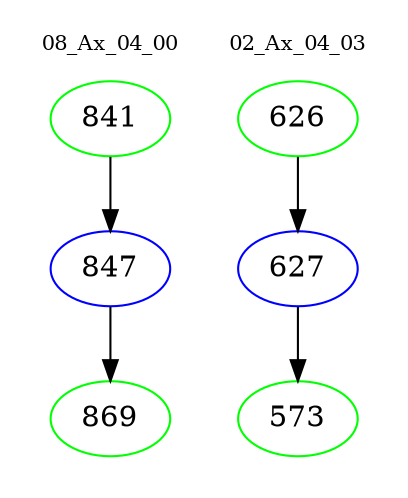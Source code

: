 digraph{
subgraph cluster_0 {
color = white
label = "08_Ax_04_00";
fontsize=10;
T0_841 [label="841", color="green"]
T0_841 -> T0_847 [color="black"]
T0_847 [label="847", color="blue"]
T0_847 -> T0_869 [color="black"]
T0_869 [label="869", color="green"]
}
subgraph cluster_1 {
color = white
label = "02_Ax_04_03";
fontsize=10;
T1_626 [label="626", color="green"]
T1_626 -> T1_627 [color="black"]
T1_627 [label="627", color="blue"]
T1_627 -> T1_573 [color="black"]
T1_573 [label="573", color="green"]
}
}
